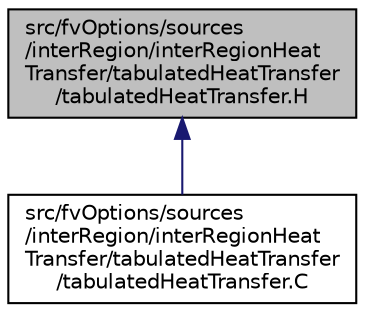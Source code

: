 digraph "src/fvOptions/sources/interRegion/interRegionHeatTransfer/tabulatedHeatTransfer/tabulatedHeatTransfer.H"
{
  bgcolor="transparent";
  edge [fontname="Helvetica",fontsize="10",labelfontname="Helvetica",labelfontsize="10"];
  node [fontname="Helvetica",fontsize="10",shape=record];
  Node1 [label="src/fvOptions/sources\l/interRegion/interRegionHeat\lTransfer/tabulatedHeatTransfer\l/tabulatedHeatTransfer.H",height=0.2,width=0.4,color="black", fillcolor="grey75", style="filled", fontcolor="black"];
  Node1 -> Node2 [dir="back",color="midnightblue",fontsize="10",style="solid",fontname="Helvetica"];
  Node2 [label="src/fvOptions/sources\l/interRegion/interRegionHeat\lTransfer/tabulatedHeatTransfer\l/tabulatedHeatTransfer.C",height=0.2,width=0.4,color="black",URL="$a06486.html"];
}
